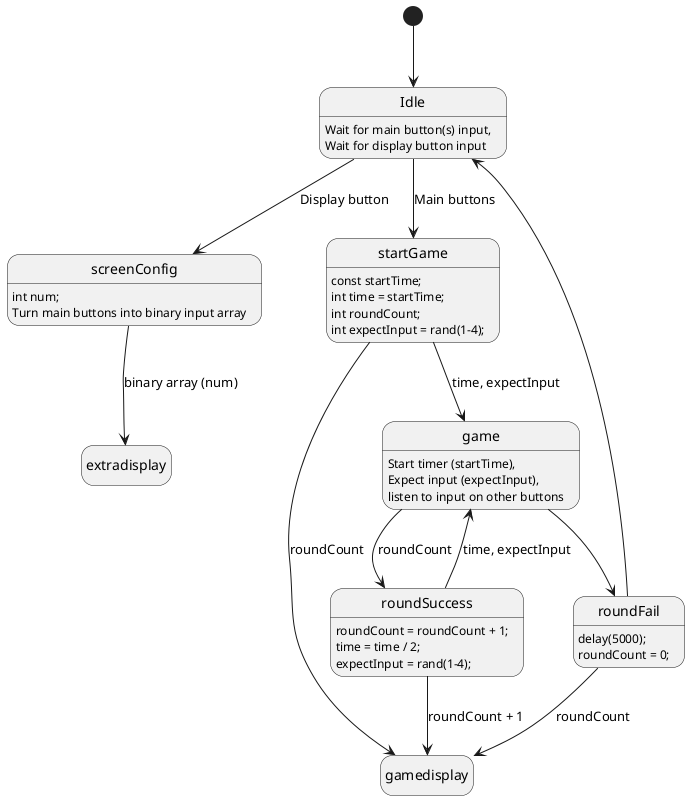 @startuml

hide empty description

[*] --> Idle
Idle --> screenConfig : Display button
Idle --> startGame : Main buttons
startGame --> game : time, expectInput
screenConfig --> extradisplay : binary array (num)
startGame --> gamedisplay : roundCount
game --> roundSuccess : roundCount
game --> roundFail
roundSuccess --> gamedisplay : roundCount + 1
roundSuccess --> game : time, expectInput
roundFail --> gamedisplay : roundCount
roundFail --> Idle

Idle: Wait for main button(s) input,
Idle: Wait for display button input

screenConfig: int num;
screenConfig: Turn main buttons into binary input array
startGame: const startTime;
startGame: int time = startTime;
startGame: int roundCount;
startGame: int expectInput = rand(1-4);

game: Start timer (startTime),
game: Expect input (expectInput),
game: listen to input on other buttons

roundSuccess: roundCount = roundCount + 1;
roundSuccess: time = time / 2;
roundSuccess: expectInput = rand(1-4);
roundFail: delay(5000);
roundFail: roundCount = 0;

@enduml
